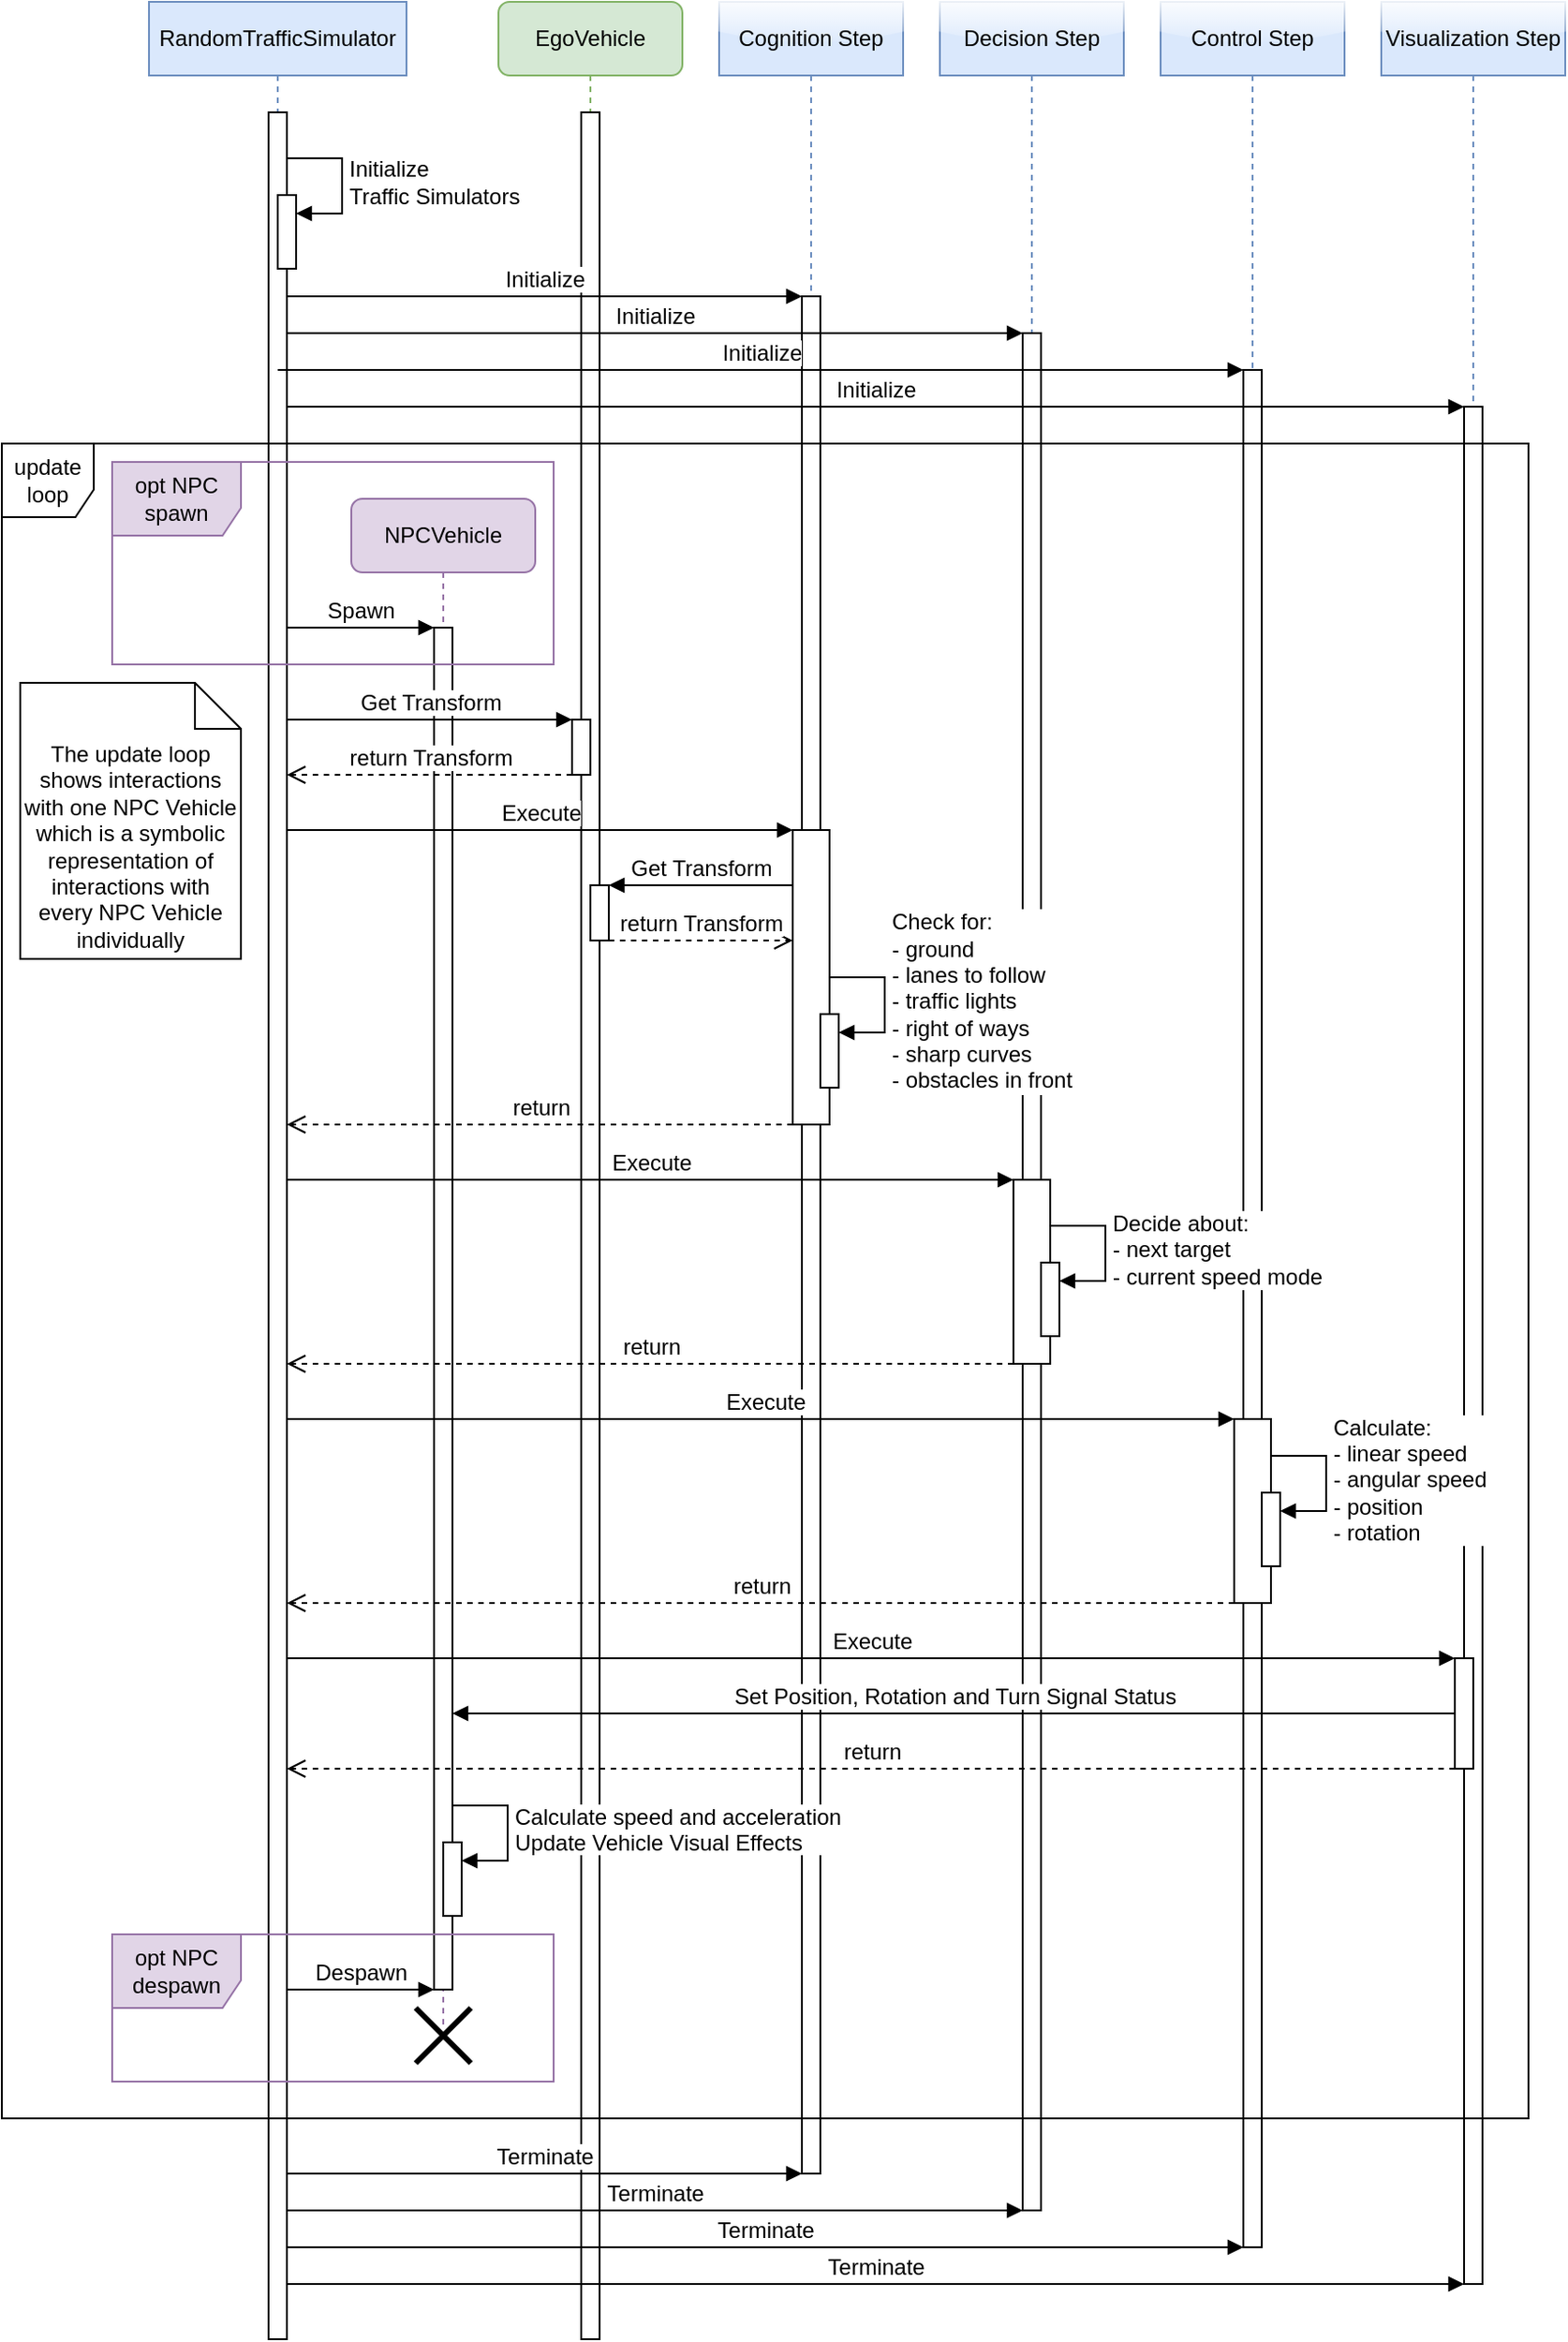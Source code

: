 <mxfile version="21.5.2" type="device">
  <diagram name="Page-1" id="2YBvvXClWsGukQMizWep">
    <mxGraphModel dx="2262" dy="2393" grid="1" gridSize="10" guides="1" tooltips="1" connect="1" arrows="1" fold="1" page="1" pageScale="1" pageWidth="850" pageHeight="1100" math="0" shadow="0">
      <root>
        <mxCell id="0" />
        <mxCell id="1" parent="0" />
        <mxCell id="aM9ryv3xv72pqoxQDRHE-1" value="&lt;div style=&quot;font-size: 12px;&quot;&gt;RandomTrafficSimulator&lt;/div&gt;" style="shape=umlLifeline;perimeter=lifelinePerimeter;whiteSpace=wrap;html=1;container=0;dropTarget=0;collapsible=0;recursiveResize=0;outlineConnect=0;portConstraint=eastwest;newEdgeStyle={&quot;edgeStyle&quot;:&quot;elbowEdgeStyle&quot;,&quot;elbow&quot;:&quot;vertical&quot;,&quot;curved&quot;:0,&quot;rounded&quot;:0};fillColor=#dae8fc;strokeColor=#6c8ebf;rounded=0;fontSize=12;" parent="1" vertex="1">
          <mxGeometry x="290" y="-80" width="140" height="1270" as="geometry" />
        </mxCell>
        <mxCell id="aM9ryv3xv72pqoxQDRHE-2" value="" style="html=1;points=[];perimeter=orthogonalPerimeter;outlineConnect=0;targetShapes=umlLifeline;portConstraint=eastwest;newEdgeStyle={&quot;edgeStyle&quot;:&quot;elbowEdgeStyle&quot;,&quot;elbow&quot;:&quot;vertical&quot;,&quot;curved&quot;:0,&quot;rounded&quot;:0};fontSize=12;" parent="aM9ryv3xv72pqoxQDRHE-1" vertex="1">
          <mxGeometry x="65" y="60" width="10" height="1210" as="geometry" />
        </mxCell>
        <mxCell id="c-WefuL9a4vjOjl3ecWd-62" value="" style="html=1;points=[];perimeter=orthogonalPerimeter;outlineConnect=0;targetShapes=umlLifeline;portConstraint=eastwest;newEdgeStyle={&quot;edgeStyle&quot;:&quot;elbowEdgeStyle&quot;,&quot;elbow&quot;:&quot;vertical&quot;,&quot;curved&quot;:0,&quot;rounded&quot;:0};fontSize=12;" vertex="1" parent="aM9ryv3xv72pqoxQDRHE-1">
          <mxGeometry x="70" y="105" width="10" height="40" as="geometry" />
        </mxCell>
        <mxCell id="c-WefuL9a4vjOjl3ecWd-63" value="&lt;div style=&quot;font-size: 12px;&quot;&gt;Initialize&lt;/div&gt;&lt;div style=&quot;font-size: 12px;&quot;&gt;Traffic Simulators&lt;/div&gt;" style="html=1;align=left;spacingLeft=2;endArrow=block;rounded=0;edgeStyle=orthogonalEdgeStyle;curved=0;rounded=0;labelBackgroundColor=default;fontSize=12;" edge="1" target="c-WefuL9a4vjOjl3ecWd-62" parent="aM9ryv3xv72pqoxQDRHE-1">
          <mxGeometry relative="1" as="geometry">
            <mxPoint x="75" y="85" as="sourcePoint" />
            <Array as="points">
              <mxPoint x="105" y="115" />
            </Array>
          </mxGeometry>
        </mxCell>
        <mxCell id="VZETpKhERo8CzhVwRjxm-45" value="EgoVehicle" style="shape=umlLifeline;perimeter=lifelinePerimeter;whiteSpace=wrap;html=1;container=1;dropTarget=0;collapsible=0;recursiveResize=0;outlineConnect=0;portConstraint=eastwest;newEdgeStyle={&quot;edgeStyle&quot;:&quot;elbowEdgeStyle&quot;,&quot;elbow&quot;:&quot;vertical&quot;,&quot;curved&quot;:0,&quot;rounded&quot;:0};fillColor=#d5e8d4;strokeColor=#82b366;rounded=1;fontSize=12;" parent="1" vertex="1">
          <mxGeometry x="480" y="-80" width="100" height="1270" as="geometry" />
        </mxCell>
        <mxCell id="VZETpKhERo8CzhVwRjxm-46" value="" style="html=1;points=[];perimeter=orthogonalPerimeter;outlineConnect=0;targetShapes=umlLifeline;portConstraint=eastwest;newEdgeStyle={&quot;edgeStyle&quot;:&quot;elbowEdgeStyle&quot;,&quot;elbow&quot;:&quot;vertical&quot;,&quot;curved&quot;:0,&quot;rounded&quot;:0};fontSize=12;" parent="VZETpKhERo8CzhVwRjxm-45" vertex="1">
          <mxGeometry x="45" y="60" width="10" height="1210" as="geometry" />
        </mxCell>
        <mxCell id="VZETpKhERo8CzhVwRjxm-64" value="" style="html=1;points=[];perimeter=orthogonalPerimeter;outlineConnect=0;targetShapes=umlLifeline;portConstraint=eastwest;newEdgeStyle={&quot;edgeStyle&quot;:&quot;elbowEdgeStyle&quot;,&quot;elbow&quot;:&quot;vertical&quot;,&quot;curved&quot;:0,&quot;rounded&quot;:0};fontSize=12;" parent="VZETpKhERo8CzhVwRjxm-45" vertex="1">
          <mxGeometry x="40" y="390" width="10" height="30" as="geometry" />
        </mxCell>
        <mxCell id="VZETpKhERo8CzhVwRjxm-56" value="Spawn" style="html=1;verticalAlign=bottom;endArrow=block;edgeStyle=elbowEdgeStyle;elbow=horizontal;curved=0;rounded=0;fontSize=12;" parent="1" source="aM9ryv3xv72pqoxQDRHE-2" target="VZETpKhERo8CzhVwRjxm-55" edge="1">
          <mxGeometry relative="1" as="geometry">
            <mxPoint x="305" y="260" as="sourcePoint" />
            <Array as="points">
              <mxPoint x="370" y="260" />
            </Array>
          </mxGeometry>
        </mxCell>
        <mxCell id="VZETpKhERo8CzhVwRjxm-18" value="NPCVehicle" style="shape=umlLifeline;perimeter=lifelinePerimeter;whiteSpace=wrap;html=1;container=1;dropTarget=0;collapsible=0;recursiveResize=0;outlineConnect=0;portConstraint=eastwest;newEdgeStyle={&quot;edgeStyle&quot;:&quot;elbowEdgeStyle&quot;,&quot;elbow&quot;:&quot;vertical&quot;,&quot;curved&quot;:0,&quot;rounded&quot;:0};fillColor=#e1d5e7;strokeColor=#9673a6;rounded=1;fontSize=12;" parent="1" vertex="1">
          <mxGeometry x="400" y="190" width="100" height="830" as="geometry" />
        </mxCell>
        <mxCell id="VZETpKhERo8CzhVwRjxm-55" value="" style="html=1;points=[];perimeter=orthogonalPerimeter;outlineConnect=0;targetShapes=umlLifeline;portConstraint=eastwest;newEdgeStyle={&quot;edgeStyle&quot;:&quot;elbowEdgeStyle&quot;,&quot;elbow&quot;:&quot;vertical&quot;,&quot;curved&quot;:0,&quot;rounded&quot;:0};fontSize=12;" parent="VZETpKhERo8CzhVwRjxm-18" vertex="1">
          <mxGeometry x="45" y="70" width="10" height="740" as="geometry" />
        </mxCell>
        <mxCell id="VZETpKhERo8CzhVwRjxm-54" value="opt NPC spawn" style="shape=umlFrame;whiteSpace=wrap;html=1;pointerEvents=0;recursiveResize=0;container=0;collapsible=0;width=70;height=40;fillColor=#e1d5e7;strokeColor=#9673a6;fontSize=12;" parent="1" vertex="1">
          <mxGeometry x="270" y="170" width="240" height="110" as="geometry" />
        </mxCell>
        <mxCell id="VZETpKhERo8CzhVwRjxm-65" value="Get Transform" style="html=1;verticalAlign=bottom;endArrow=block;edgeStyle=elbowEdgeStyle;elbow=vertical;curved=0;rounded=0;fontSize=12;" parent="1" target="VZETpKhERo8CzhVwRjxm-64" edge="1" source="aM9ryv3xv72pqoxQDRHE-2">
          <mxGeometry relative="1" as="geometry">
            <mxPoint x="305" y="310" as="sourcePoint" />
            <mxPoint x="710" y="310" as="targetPoint" />
            <Array as="points">
              <mxPoint x="440" y="310" />
            </Array>
          </mxGeometry>
        </mxCell>
        <mxCell id="VZETpKhERo8CzhVwRjxm-66" value="return Transform" style="html=1;verticalAlign=bottom;endArrow=open;dashed=1;endSize=8;edgeStyle=elbowEdgeStyle;elbow=vertical;curved=0;rounded=0;fontSize=12;" parent="1" source="VZETpKhERo8CzhVwRjxm-64" edge="1" target="aM9ryv3xv72pqoxQDRHE-2">
          <mxGeometry relative="1" as="geometry">
            <mxPoint x="390" y="340" as="targetPoint" />
            <mxPoint x="710" y="340" as="sourcePoint" />
            <Array as="points">
              <mxPoint x="442" y="340" />
            </Array>
          </mxGeometry>
        </mxCell>
        <mxCell id="VZETpKhERo8CzhVwRjxm-93" value="opt NPC despawn" style="shape=umlFrame;whiteSpace=wrap;html=1;pointerEvents=0;recursiveResize=0;container=1;collapsible=0;width=70;height=40;fillColor=#e1d5e7;strokeColor=#9673a6;fontSize=12;" parent="1" vertex="1">
          <mxGeometry x="270" y="970" width="240" height="80" as="geometry" />
        </mxCell>
        <mxCell id="c-WefuL9a4vjOjl3ecWd-1" value="&lt;div style=&quot;font-size: 12px;&quot;&gt;Cognition Step&lt;/div&gt;" style="shape=umlLifeline;perimeter=lifelinePerimeter;whiteSpace=wrap;html=1;container=1;dropTarget=0;collapsible=0;recursiveResize=0;outlineConnect=0;portConstraint=eastwest;newEdgeStyle={&quot;edgeStyle&quot;:&quot;elbowEdgeStyle&quot;,&quot;elbow&quot;:&quot;vertical&quot;,&quot;curved&quot;:0,&quot;rounded&quot;:0};fillColor=#dae8fc;strokeColor=#6c8ebf;glass=1;fontSize=12;" vertex="1" parent="1">
          <mxGeometry x="600" y="-80" width="100" height="1180" as="geometry" />
        </mxCell>
        <mxCell id="c-WefuL9a4vjOjl3ecWd-8" value="" style="html=1;points=[];perimeter=orthogonalPerimeter;outlineConnect=0;targetShapes=umlLifeline;portConstraint=eastwest;newEdgeStyle={&quot;edgeStyle&quot;:&quot;elbowEdgeStyle&quot;,&quot;elbow&quot;:&quot;vertical&quot;,&quot;curved&quot;:0,&quot;rounded&quot;:0};fontSize=12;" vertex="1" parent="c-WefuL9a4vjOjl3ecWd-1">
          <mxGeometry x="45" y="160" width="10" height="1020" as="geometry" />
        </mxCell>
        <mxCell id="c-WefuL9a4vjOjl3ecWd-9" value="" style="html=1;points=[];perimeter=orthogonalPerimeter;outlineConnect=0;targetShapes=umlLifeline;portConstraint=eastwest;newEdgeStyle={&quot;edgeStyle&quot;:&quot;elbowEdgeStyle&quot;,&quot;elbow&quot;:&quot;vertical&quot;,&quot;curved&quot;:0,&quot;rounded&quot;:0};fontSize=12;" vertex="1" parent="c-WefuL9a4vjOjl3ecWd-1">
          <mxGeometry x="40" y="450" width="20" height="160" as="geometry" />
        </mxCell>
        <mxCell id="c-WefuL9a4vjOjl3ecWd-2" value="Decision Step" style="shape=umlLifeline;perimeter=lifelinePerimeter;whiteSpace=wrap;html=1;container=1;dropTarget=0;collapsible=0;recursiveResize=0;outlineConnect=0;portConstraint=eastwest;newEdgeStyle={&quot;edgeStyle&quot;:&quot;elbowEdgeStyle&quot;,&quot;elbow&quot;:&quot;vertical&quot;,&quot;curved&quot;:0,&quot;rounded&quot;:0};fillColor=#dae8fc;strokeColor=#6c8ebf;glass=1;fontSize=12;" vertex="1" parent="1">
          <mxGeometry x="720" y="-80" width="100" height="1200" as="geometry" />
        </mxCell>
        <mxCell id="c-WefuL9a4vjOjl3ecWd-20" value="" style="html=1;points=[];perimeter=orthogonalPerimeter;outlineConnect=0;targetShapes=umlLifeline;portConstraint=eastwest;newEdgeStyle={&quot;edgeStyle&quot;:&quot;elbowEdgeStyle&quot;,&quot;elbow&quot;:&quot;vertical&quot;,&quot;curved&quot;:0,&quot;rounded&quot;:0};fontSize=12;" vertex="1" parent="c-WefuL9a4vjOjl3ecWd-2">
          <mxGeometry x="45" y="180" width="10" height="1020" as="geometry" />
        </mxCell>
        <mxCell id="c-WefuL9a4vjOjl3ecWd-21" value="" style="html=1;points=[];perimeter=orthogonalPerimeter;outlineConnect=0;targetShapes=umlLifeline;portConstraint=eastwest;newEdgeStyle={&quot;edgeStyle&quot;:&quot;elbowEdgeStyle&quot;,&quot;elbow&quot;:&quot;vertical&quot;,&quot;curved&quot;:0,&quot;rounded&quot;:0};fontSize=12;" vertex="1" parent="c-WefuL9a4vjOjl3ecWd-2">
          <mxGeometry x="40" y="640" width="20" height="100" as="geometry" />
        </mxCell>
        <mxCell id="c-WefuL9a4vjOjl3ecWd-3" value="Control Step" style="shape=umlLifeline;perimeter=lifelinePerimeter;whiteSpace=wrap;html=1;container=1;dropTarget=0;collapsible=0;recursiveResize=0;outlineConnect=0;portConstraint=eastwest;newEdgeStyle={&quot;edgeStyle&quot;:&quot;elbowEdgeStyle&quot;,&quot;elbow&quot;:&quot;vertical&quot;,&quot;curved&quot;:0,&quot;rounded&quot;:0};fillColor=#dae8fc;strokeColor=#6c8ebf;glass=1;fontSize=12;" vertex="1" parent="1">
          <mxGeometry x="840" y="-80" width="100" height="1220" as="geometry" />
        </mxCell>
        <mxCell id="c-WefuL9a4vjOjl3ecWd-26" value="" style="html=1;points=[];perimeter=orthogonalPerimeter;outlineConnect=0;targetShapes=umlLifeline;portConstraint=eastwest;newEdgeStyle={&quot;edgeStyle&quot;:&quot;elbowEdgeStyle&quot;,&quot;elbow&quot;:&quot;vertical&quot;,&quot;curved&quot;:0,&quot;rounded&quot;:0};fontSize=12;" vertex="1" parent="c-WefuL9a4vjOjl3ecWd-3">
          <mxGeometry x="45" y="200" width="10" height="1020" as="geometry" />
        </mxCell>
        <mxCell id="c-WefuL9a4vjOjl3ecWd-28" value="" style="html=1;points=[];perimeter=orthogonalPerimeter;outlineConnect=0;targetShapes=umlLifeline;portConstraint=eastwest;newEdgeStyle={&quot;edgeStyle&quot;:&quot;elbowEdgeStyle&quot;,&quot;elbow&quot;:&quot;vertical&quot;,&quot;curved&quot;:0,&quot;rounded&quot;:0};fontSize=12;" vertex="1" parent="c-WefuL9a4vjOjl3ecWd-3">
          <mxGeometry x="40" y="770" width="20" height="100" as="geometry" />
        </mxCell>
        <mxCell id="c-WefuL9a4vjOjl3ecWd-4" value="Visualization Step" style="shape=umlLifeline;perimeter=lifelinePerimeter;whiteSpace=wrap;html=1;container=1;dropTarget=0;collapsible=0;recursiveResize=0;outlineConnect=0;portConstraint=eastwest;newEdgeStyle={&quot;edgeStyle&quot;:&quot;elbowEdgeStyle&quot;,&quot;elbow&quot;:&quot;vertical&quot;,&quot;curved&quot;:0,&quot;rounded&quot;:0};fillColor=#dae8fc;strokeColor=#6c8ebf;glass=1;shadow=0;fontSize=12;" vertex="1" parent="1">
          <mxGeometry x="960" y="-80" width="100" height="1240" as="geometry" />
        </mxCell>
        <mxCell id="c-WefuL9a4vjOjl3ecWd-27" value="" style="html=1;points=[];perimeter=orthogonalPerimeter;outlineConnect=0;targetShapes=umlLifeline;portConstraint=eastwest;newEdgeStyle={&quot;edgeStyle&quot;:&quot;elbowEdgeStyle&quot;,&quot;elbow&quot;:&quot;vertical&quot;,&quot;curved&quot;:0,&quot;rounded&quot;:0};fontSize=12;" vertex="1" parent="c-WefuL9a4vjOjl3ecWd-4">
          <mxGeometry x="45" y="220" width="10" height="1020" as="geometry" />
        </mxCell>
        <mxCell id="c-WefuL9a4vjOjl3ecWd-33" value="" style="html=1;points=[];perimeter=orthogonalPerimeter;outlineConnect=0;targetShapes=umlLifeline;portConstraint=eastwest;newEdgeStyle={&quot;edgeStyle&quot;:&quot;elbowEdgeStyle&quot;,&quot;elbow&quot;:&quot;vertical&quot;,&quot;curved&quot;:0,&quot;rounded&quot;:0};fontSize=12;" vertex="1" parent="c-WefuL9a4vjOjl3ecWd-4">
          <mxGeometry x="40" y="900" width="10" height="60" as="geometry" />
        </mxCell>
        <mxCell id="c-WefuL9a4vjOjl3ecWd-10" value="Execute" style="html=1;verticalAlign=bottom;endArrow=block;edgeStyle=elbowEdgeStyle;elbow=vertical;curved=0;rounded=0;fontSize=12;" edge="1" target="c-WefuL9a4vjOjl3ecWd-9" parent="1" source="aM9ryv3xv72pqoxQDRHE-2">
          <mxGeometry relative="1" as="geometry">
            <mxPoint x="305" y="370" as="sourcePoint" />
            <Array as="points">
              <mxPoint x="578" y="370" />
            </Array>
          </mxGeometry>
        </mxCell>
        <mxCell id="c-WefuL9a4vjOjl3ecWd-11" value="return" style="html=1;verticalAlign=bottom;endArrow=open;dashed=1;endSize=8;edgeStyle=elbowEdgeStyle;elbow=vertical;curved=0;rounded=0;fontSize=12;" edge="1" source="c-WefuL9a4vjOjl3ecWd-9" parent="1" target="aM9ryv3xv72pqoxQDRHE-2">
          <mxGeometry relative="1" as="geometry">
            <mxPoint x="305" y="530.0" as="targetPoint" />
            <Array as="points">
              <mxPoint x="590" y="530" />
            </Array>
          </mxGeometry>
        </mxCell>
        <mxCell id="c-WefuL9a4vjOjl3ecWd-12" value="" style="html=1;points=[];perimeter=orthogonalPerimeter;outlineConnect=0;targetShapes=umlLifeline;portConstraint=eastwest;newEdgeStyle={&quot;edgeStyle&quot;:&quot;elbowEdgeStyle&quot;,&quot;elbow&quot;:&quot;vertical&quot;,&quot;curved&quot;:0,&quot;rounded&quot;:0};fontSize=12;" vertex="1" parent="1">
          <mxGeometry x="530" y="400" width="10" height="30" as="geometry" />
        </mxCell>
        <mxCell id="c-WefuL9a4vjOjl3ecWd-13" value="Get Transform" style="html=1;verticalAlign=bottom;endArrow=block;edgeStyle=elbowEdgeStyle;elbow=vertical;curved=0;rounded=0;fontSize=12;" edge="1" target="c-WefuL9a4vjOjl3ecWd-12" parent="1" source="c-WefuL9a4vjOjl3ecWd-9">
          <mxGeometry relative="1" as="geometry">
            <mxPoint x="610" y="400" as="sourcePoint" />
            <Array as="points">
              <mxPoint x="590" y="400" />
            </Array>
          </mxGeometry>
        </mxCell>
        <mxCell id="c-WefuL9a4vjOjl3ecWd-14" value="return Transform" style="html=1;verticalAlign=bottom;endArrow=open;dashed=1;endSize=8;edgeStyle=elbowEdgeStyle;elbow=vertical;curved=0;rounded=0;fontSize=12;" edge="1" source="c-WefuL9a4vjOjl3ecWd-12" parent="1" target="c-WefuL9a4vjOjl3ecWd-9">
          <mxGeometry relative="1" as="geometry">
            <mxPoint x="610" y="475" as="targetPoint" />
            <Array as="points">
              <mxPoint x="590" y="430" />
            </Array>
          </mxGeometry>
        </mxCell>
        <mxCell id="c-WefuL9a4vjOjl3ecWd-22" value="Execute" style="html=1;verticalAlign=bottom;endArrow=block;edgeStyle=elbowEdgeStyle;elbow=vertical;curved=0;rounded=0;fontSize=12;" edge="1" target="c-WefuL9a4vjOjl3ecWd-21" parent="1" source="aM9ryv3xv72pqoxQDRHE-2">
          <mxGeometry relative="1" as="geometry">
            <mxPoint x="305" y="560" as="sourcePoint" />
            <Array as="points">
              <mxPoint x="670" y="560" />
            </Array>
          </mxGeometry>
        </mxCell>
        <mxCell id="c-WefuL9a4vjOjl3ecWd-23" value="return" style="html=1;verticalAlign=bottom;endArrow=open;dashed=1;endSize=8;edgeStyle=elbowEdgeStyle;elbow=vertical;curved=0;rounded=0;fontSize=12;" edge="1" source="c-WefuL9a4vjOjl3ecWd-21" parent="1" target="aM9ryv3xv72pqoxQDRHE-2">
          <mxGeometry relative="1" as="geometry">
            <mxPoint x="305" y="660" as="targetPoint" />
            <Array as="points">
              <mxPoint x="680" y="660" />
            </Array>
          </mxGeometry>
        </mxCell>
        <mxCell id="c-WefuL9a4vjOjl3ecWd-29" value="Execute" style="html=1;verticalAlign=bottom;endArrow=block;edgeStyle=elbowEdgeStyle;elbow=vertical;curved=0;rounded=0;fontSize=12;" edge="1" target="c-WefuL9a4vjOjl3ecWd-28" parent="1" source="aM9ryv3xv72pqoxQDRHE-2">
          <mxGeometry x="0.01" relative="1" as="geometry">
            <mxPoint x="305" y="670" as="sourcePoint" />
            <Array as="points">
              <mxPoint x="640" y="690" />
            </Array>
            <mxPoint as="offset" />
          </mxGeometry>
        </mxCell>
        <mxCell id="c-WefuL9a4vjOjl3ecWd-30" value="return" style="html=1;verticalAlign=bottom;endArrow=open;dashed=1;endSize=8;edgeStyle=elbowEdgeStyle;elbow=vertical;curved=0;rounded=0;fontSize=12;" edge="1" source="c-WefuL9a4vjOjl3ecWd-28" parent="1" target="aM9ryv3xv72pqoxQDRHE-2">
          <mxGeometry relative="1" as="geometry">
            <mxPoint x="305" y="770" as="targetPoint" />
            <Array as="points">
              <mxPoint x="740" y="790" />
            </Array>
          </mxGeometry>
        </mxCell>
        <mxCell id="c-WefuL9a4vjOjl3ecWd-34" value="&lt;div style=&quot;font-size: 12px;&quot;&gt;Execute&lt;/div&gt;" style="html=1;verticalAlign=bottom;endArrow=block;edgeStyle=elbowEdgeStyle;elbow=vertical;curved=0;rounded=0;fontSize=12;" edge="1" target="c-WefuL9a4vjOjl3ecWd-33" parent="1" source="aM9ryv3xv72pqoxQDRHE-2">
          <mxGeometry relative="1" as="geometry">
            <mxPoint x="305" y="800" as="sourcePoint" />
            <Array as="points">
              <mxPoint x="710" y="820" />
            </Array>
          </mxGeometry>
        </mxCell>
        <mxCell id="c-WefuL9a4vjOjl3ecWd-35" value="return" style="html=1;verticalAlign=bottom;endArrow=open;dashed=1;endSize=8;edgeStyle=elbowEdgeStyle;elbow=vertical;curved=0;rounded=0;fontSize=12;" edge="1" source="c-WefuL9a4vjOjl3ecWd-33" parent="1" target="aM9ryv3xv72pqoxQDRHE-2">
          <mxGeometry relative="1" as="geometry">
            <mxPoint x="305" y="880.0" as="targetPoint" />
            <mxPoint x="1100" y="880" as="sourcePoint" />
            <Array as="points">
              <mxPoint x="930" y="880" />
            </Array>
          </mxGeometry>
        </mxCell>
        <mxCell id="c-WefuL9a4vjOjl3ecWd-38" value="&lt;div style=&quot;font-size: 12px;&quot;&gt;Set Position, Rotation and Turn Signal Status&lt;br style=&quot;font-size: 12px;&quot;&gt;&lt;/div&gt;" style="html=1;verticalAlign=bottom;endArrow=block;edgeStyle=elbowEdgeStyle;elbow=vertical;curved=0;rounded=0;fontSize=12;" edge="1" parent="1" source="c-WefuL9a4vjOjl3ecWd-33" target="VZETpKhERo8CzhVwRjxm-55">
          <mxGeometry width="80" relative="1" as="geometry">
            <mxPoint x="770" y="610" as="sourcePoint" />
            <mxPoint x="850" y="610" as="targetPoint" />
            <Array as="points">
              <mxPoint x="860" y="850" />
            </Array>
          </mxGeometry>
        </mxCell>
        <mxCell id="c-WefuL9a4vjOjl3ecWd-41" value="Initialize" style="html=1;verticalAlign=bottom;endArrow=block;edgeStyle=elbowEdgeStyle;elbow=vertical;curved=0;rounded=0;fontSize=12;" edge="1" parent="1" source="aM9ryv3xv72pqoxQDRHE-2" target="c-WefuL9a4vjOjl3ecWd-8">
          <mxGeometry width="80" relative="1" as="geometry">
            <mxPoint x="770" y="440" as="sourcePoint" />
            <mxPoint x="850" y="440" as="targetPoint" />
            <Array as="points">
              <mxPoint x="490" y="80" />
            </Array>
          </mxGeometry>
        </mxCell>
        <mxCell id="c-WefuL9a4vjOjl3ecWd-42" value="Initialize" style="html=1;verticalAlign=bottom;endArrow=block;edgeStyle=elbowEdgeStyle;elbow=vertical;curved=0;rounded=0;fontSize=12;" edge="1" parent="1" source="aM9ryv3xv72pqoxQDRHE-2" target="c-WefuL9a4vjOjl3ecWd-20">
          <mxGeometry width="80" relative="1" as="geometry">
            <mxPoint x="770" y="440" as="sourcePoint" />
            <mxPoint x="850" y="440" as="targetPoint" />
            <Array as="points">
              <mxPoint x="560" y="100" />
            </Array>
          </mxGeometry>
        </mxCell>
        <mxCell id="c-WefuL9a4vjOjl3ecWd-43" value="Initialize" style="html=1;verticalAlign=bottom;endArrow=block;edgeStyle=elbowEdgeStyle;elbow=vertical;curved=0;rounded=0;fontSize=12;" edge="1" parent="1" source="aM9ryv3xv72pqoxQDRHE-1" target="c-WefuL9a4vjOjl3ecWd-26">
          <mxGeometry width="80" relative="1" as="geometry">
            <mxPoint x="770" y="440" as="sourcePoint" />
            <mxPoint x="850" y="440" as="targetPoint" />
            <Array as="points">
              <mxPoint x="610" y="120" />
            </Array>
          </mxGeometry>
        </mxCell>
        <mxCell id="c-WefuL9a4vjOjl3ecWd-44" value="Initialize" style="html=1;verticalAlign=bottom;endArrow=block;edgeStyle=elbowEdgeStyle;elbow=vertical;curved=0;rounded=0;fontSize=12;" edge="1" parent="1" source="aM9ryv3xv72pqoxQDRHE-2" target="c-WefuL9a4vjOjl3ecWd-27">
          <mxGeometry width="80" relative="1" as="geometry">
            <mxPoint x="770" y="440" as="sourcePoint" />
            <mxPoint x="850" y="440" as="targetPoint" />
            <Array as="points">
              <mxPoint x="720" y="140" />
            </Array>
          </mxGeometry>
        </mxCell>
        <mxCell id="VZETpKhERo8CzhVwRjxm-51" value="update loop" style="shape=umlFrame;whiteSpace=wrap;html=1;pointerEvents=0;recursiveResize=0;container=0;collapsible=0;width=50;height=40;fontSize=12;" parent="1" vertex="1">
          <mxGeometry x="210" y="160" width="830" height="910" as="geometry" />
        </mxCell>
        <mxCell id="c-WefuL9a4vjOjl3ecWd-46" value="Terminate" style="html=1;verticalAlign=bottom;endArrow=block;edgeStyle=elbowEdgeStyle;elbow=vertical;curved=0;rounded=0;fontSize=12;" edge="1" parent="1" source="aM9ryv3xv72pqoxQDRHE-2" target="c-WefuL9a4vjOjl3ecWd-8">
          <mxGeometry width="80" relative="1" as="geometry">
            <mxPoint x="490" y="1150" as="sourcePoint" />
            <mxPoint x="570" y="1150" as="targetPoint" />
            <Array as="points">
              <mxPoint x="500" y="1100" />
            </Array>
          </mxGeometry>
        </mxCell>
        <mxCell id="c-WefuL9a4vjOjl3ecWd-47" value="Terminate" style="html=1;verticalAlign=bottom;endArrow=block;edgeStyle=elbowEdgeStyle;elbow=vertical;curved=0;rounded=0;fontSize=12;" edge="1" parent="1" source="aM9ryv3xv72pqoxQDRHE-2" target="c-WefuL9a4vjOjl3ecWd-20">
          <mxGeometry width="80" relative="1" as="geometry">
            <mxPoint x="490" y="830" as="sourcePoint" />
            <mxPoint x="570" y="830" as="targetPoint" />
            <Array as="points">
              <mxPoint x="560" y="1120" />
            </Array>
          </mxGeometry>
        </mxCell>
        <mxCell id="c-WefuL9a4vjOjl3ecWd-48" value="Terminate" style="html=1;verticalAlign=bottom;endArrow=block;edgeStyle=elbowEdgeStyle;elbow=vertical;curved=0;rounded=0;fontSize=12;" edge="1" parent="1" source="aM9ryv3xv72pqoxQDRHE-2" target="c-WefuL9a4vjOjl3ecWd-26">
          <mxGeometry width="80" relative="1" as="geometry">
            <mxPoint x="490" y="830" as="sourcePoint" />
            <mxPoint x="570" y="830" as="targetPoint" />
            <Array as="points">
              <mxPoint x="630" y="1140" />
            </Array>
          </mxGeometry>
        </mxCell>
        <mxCell id="c-WefuL9a4vjOjl3ecWd-49" value="Terminate" style="html=1;verticalAlign=bottom;endArrow=block;edgeStyle=elbowEdgeStyle;elbow=vertical;curved=0;rounded=0;fontSize=12;" edge="1" parent="1" source="aM9ryv3xv72pqoxQDRHE-2" target="c-WefuL9a4vjOjl3ecWd-27">
          <mxGeometry width="80" relative="1" as="geometry">
            <mxPoint x="490" y="830" as="sourcePoint" />
            <mxPoint x="570" y="830" as="targetPoint" />
            <Array as="points">
              <mxPoint x="730" y="1160" />
            </Array>
          </mxGeometry>
        </mxCell>
        <mxCell id="c-WefuL9a4vjOjl3ecWd-52" value="" style="html=1;points=[];perimeter=orthogonalPerimeter;outlineConnect=0;targetShapes=umlLifeline;portConstraint=eastwest;newEdgeStyle={&quot;edgeStyle&quot;:&quot;elbowEdgeStyle&quot;,&quot;elbow&quot;:&quot;vertical&quot;,&quot;curved&quot;:0,&quot;rounded&quot;:0};fontSize=12;" vertex="1" parent="1">
          <mxGeometry x="655" y="470" width="10" height="40" as="geometry" />
        </mxCell>
        <mxCell id="c-WefuL9a4vjOjl3ecWd-53" value="&lt;div style=&quot;font-size: 12px;&quot;&gt;Check for:&lt;/div&gt;&lt;div style=&quot;font-size: 12px;&quot;&gt;- ground&lt;/div&gt;&lt;div style=&quot;font-size: 12px;&quot;&gt;- lanes to follow&lt;/div&gt;&lt;div style=&quot;font-size: 12px;&quot;&gt;- traffic lights&lt;/div&gt;&lt;div style=&quot;font-size: 12px;&quot;&gt;- right of ways&lt;/div&gt;&lt;div style=&quot;font-size: 12px;&quot;&gt;- sharp curves&lt;/div&gt;&lt;div style=&quot;font-size: 12px;&quot;&gt;- obstacles in front&lt;/div&gt;" style="html=1;align=left;spacingLeft=2;endArrow=block;rounded=0;edgeStyle=orthogonalEdgeStyle;curved=0;rounded=0;labelBackgroundColor=default;labelBorderColor=none;fontSize=12;" edge="1" target="c-WefuL9a4vjOjl3ecWd-52" parent="1">
          <mxGeometry relative="1" as="geometry">
            <mxPoint x="660" y="450" as="sourcePoint" />
            <Array as="points">
              <mxPoint x="690" y="480" />
            </Array>
          </mxGeometry>
        </mxCell>
        <mxCell id="c-WefuL9a4vjOjl3ecWd-56" value="" style="html=1;points=[];perimeter=orthogonalPerimeter;outlineConnect=0;targetShapes=umlLifeline;portConstraint=eastwest;newEdgeStyle={&quot;edgeStyle&quot;:&quot;elbowEdgeStyle&quot;,&quot;elbow&quot;:&quot;vertical&quot;,&quot;curved&quot;:0,&quot;rounded&quot;:0};fontSize=12;" vertex="1" parent="1">
          <mxGeometry x="775" y="605" width="10" height="40" as="geometry" />
        </mxCell>
        <mxCell id="c-WefuL9a4vjOjl3ecWd-57" value="&lt;div style=&quot;font-size: 12px;&quot;&gt;Decide about:&lt;/div&gt;&lt;div style=&quot;font-size: 12px;&quot;&gt;- next target&lt;/div&gt;&lt;div style=&quot;font-size: 12px;&quot;&gt;- current speed mode&lt;br style=&quot;font-size: 12px;&quot;&gt;&lt;/div&gt;" style="html=1;align=left;spacingLeft=2;endArrow=block;rounded=0;edgeStyle=orthogonalEdgeStyle;curved=0;rounded=0;labelBorderColor=none;fontSize=12;" edge="1" target="c-WefuL9a4vjOjl3ecWd-56" parent="1">
          <mxGeometry x="-0.003" relative="1" as="geometry">
            <mxPoint x="780" y="585" as="sourcePoint" />
            <Array as="points">
              <mxPoint x="810" y="615" />
            </Array>
            <mxPoint as="offset" />
          </mxGeometry>
        </mxCell>
        <mxCell id="c-WefuL9a4vjOjl3ecWd-58" value="" style="html=1;points=[];perimeter=orthogonalPerimeter;outlineConnect=0;targetShapes=umlLifeline;portConstraint=eastwest;newEdgeStyle={&quot;edgeStyle&quot;:&quot;elbowEdgeStyle&quot;,&quot;elbow&quot;:&quot;vertical&quot;,&quot;curved&quot;:0,&quot;rounded&quot;:0};fontSize=12;" vertex="1" parent="1">
          <mxGeometry x="895" y="730" width="10" height="40" as="geometry" />
        </mxCell>
        <mxCell id="c-WefuL9a4vjOjl3ecWd-59" value="&lt;div style=&quot;font-size: 12px;&quot;&gt;Calculate:&lt;/div&gt;&lt;div style=&quot;font-size: 12px;&quot;&gt;- linear speed&lt;/div&gt;&lt;div style=&quot;font-size: 12px;&quot;&gt;- angular speed&lt;/div&gt;&lt;div style=&quot;font-size: 12px;&quot;&gt;- position&lt;/div&gt;&lt;div style=&quot;font-size: 12px;&quot;&gt;- rotation&lt;br style=&quot;font-size: 12px;&quot;&gt;&lt;/div&gt;" style="html=1;align=left;spacingLeft=2;endArrow=block;rounded=0;edgeStyle=orthogonalEdgeStyle;curved=0;rounded=0;labelBorderColor=none;fontSize=12;" edge="1" target="c-WefuL9a4vjOjl3ecWd-58" parent="1">
          <mxGeometry x="-0.003" relative="1" as="geometry">
            <mxPoint x="900" y="710" as="sourcePoint" />
            <Array as="points">
              <mxPoint x="930" y="740" />
            </Array>
            <mxPoint as="offset" />
          </mxGeometry>
        </mxCell>
        <mxCell id="c-WefuL9a4vjOjl3ecWd-60" value="" style="html=1;points=[];perimeter=orthogonalPerimeter;outlineConnect=0;targetShapes=umlLifeline;portConstraint=eastwest;newEdgeStyle={&quot;edgeStyle&quot;:&quot;elbowEdgeStyle&quot;,&quot;elbow&quot;:&quot;vertical&quot;,&quot;curved&quot;:0,&quot;rounded&quot;:0};fontSize=12;" vertex="1" parent="1">
          <mxGeometry x="450" y="920" width="10" height="40" as="geometry" />
        </mxCell>
        <mxCell id="c-WefuL9a4vjOjl3ecWd-61" value="Calculate speed and acceleration&#xa;Update Vehicle Visual Effects" style="align=left;spacingLeft=2;endArrow=block;rounded=0;edgeStyle=orthogonalEdgeStyle;curved=0;rounded=0;labelBorderColor=none;fontSize=12;" edge="1" target="c-WefuL9a4vjOjl3ecWd-60" parent="1">
          <mxGeometry relative="1" as="geometry">
            <mxPoint x="455" y="900" as="sourcePoint" />
            <Array as="points">
              <mxPoint x="485" y="930" />
            </Array>
          </mxGeometry>
        </mxCell>
        <mxCell id="VZETpKhERo8CzhVwRjxm-92" value="Despawn" style="html=1;verticalAlign=bottom;endArrow=block;edgeStyle=elbowEdgeStyle;elbow=vertical;curved=0;rounded=0;fontSize=12;" parent="1" edge="1" target="VZETpKhERo8CzhVwRjxm-55" source="aM9ryv3xv72pqoxQDRHE-2">
          <mxGeometry width="80" relative="1" as="geometry">
            <mxPoint x="305" y="1000" as="sourcePoint" />
            <mxPoint x="495" y="1000" as="targetPoint" />
            <Array as="points">
              <mxPoint x="400" y="1000" />
            </Array>
          </mxGeometry>
        </mxCell>
        <mxCell id="VZETpKhERo8CzhVwRjxm-94" value="" style="shape=umlDestroy;whiteSpace=wrap;html=1;strokeWidth=3;targetShapes=umlLifeline;fontSize=12;" parent="1" vertex="1">
          <mxGeometry x="435" y="1010" width="30" height="30" as="geometry" />
        </mxCell>
        <mxCell id="c-WefuL9a4vjOjl3ecWd-64" value="The update loop shows interactions with one NPC Vehicle which is a symbolic representation of interactions with every NPC Vehicle individually" style="shape=note2;boundedLbl=1;whiteSpace=wrap;html=1;size=25;verticalAlign=top;align=center;fontSize=12;" vertex="1" parent="1">
          <mxGeometry x="220" y="290" width="120" height="150" as="geometry" />
        </mxCell>
      </root>
    </mxGraphModel>
  </diagram>
</mxfile>

